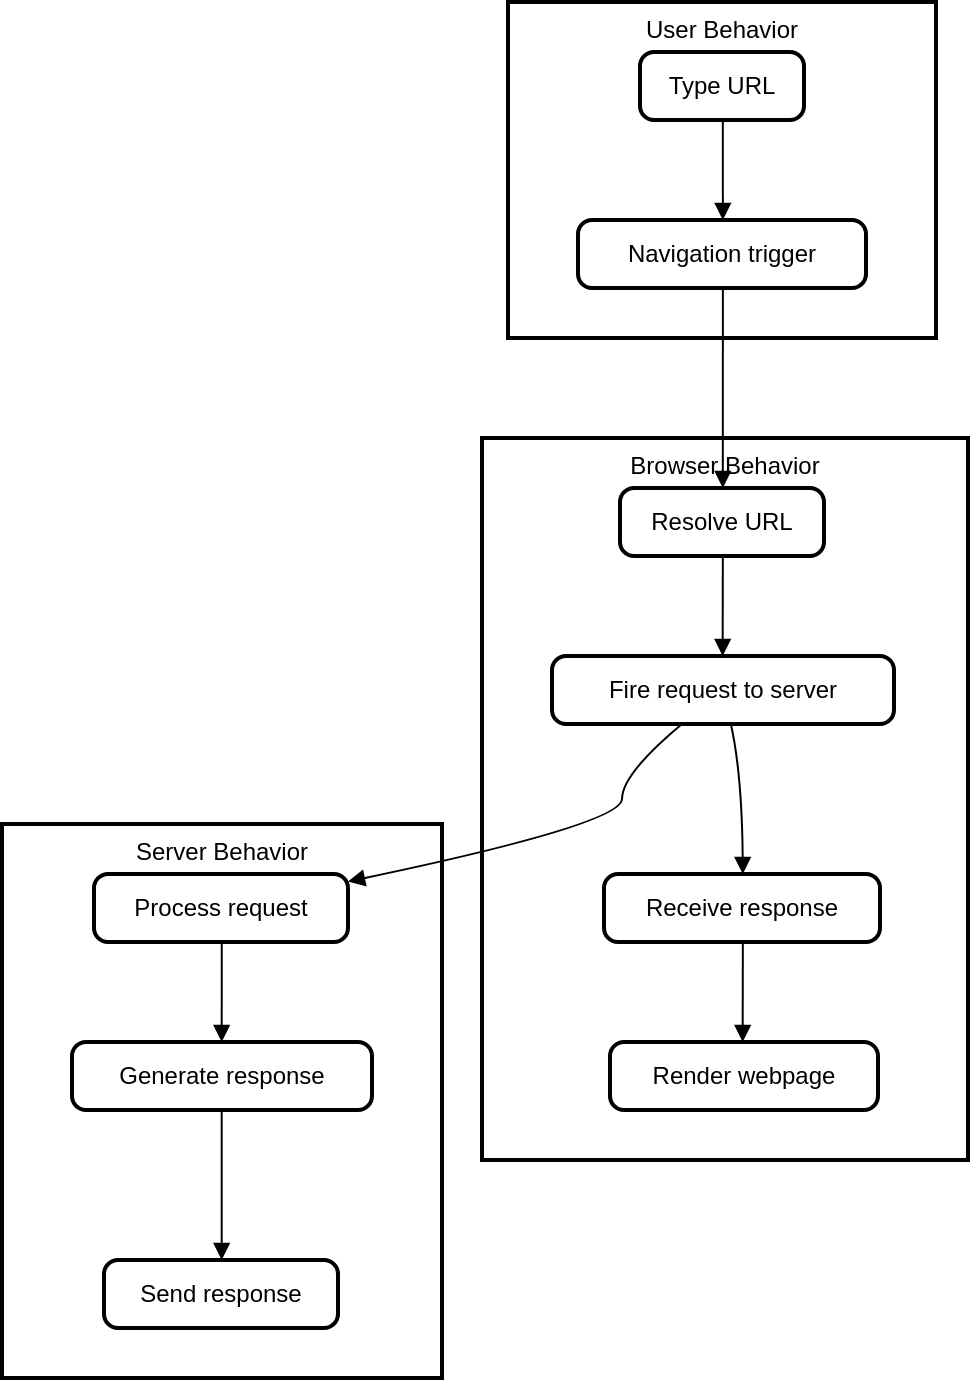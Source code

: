 <mxfile version="24.5.1" type="github">
  <diagram name="Page-1" id="naldkm2ltqEUt7v5O09t">
    <mxGraphModel>
      <root>
        <mxCell id="0" />
        <mxCell id="1" parent="0" />
        <mxCell id="2" value="Server Behavior" style="whiteSpace=wrap;strokeWidth=2;verticalAlign=top;" vertex="1" parent="1">
          <mxGeometry y="411" width="220" height="277" as="geometry" />
        </mxCell>
        <mxCell id="3" value="Process request" style="rounded=1;absoluteArcSize=1;arcSize=14;whiteSpace=wrap;strokeWidth=2;" vertex="1" parent="1">
          <mxGeometry x="46" y="436" width="127" height="34" as="geometry" />
        </mxCell>
        <mxCell id="4" value="Generate response" style="rounded=1;absoluteArcSize=1;arcSize=14;whiteSpace=wrap;strokeWidth=2;" vertex="1" parent="1">
          <mxGeometry x="35" y="520" width="150" height="34" as="geometry" />
        </mxCell>
        <mxCell id="5" value="Send response" style="rounded=1;absoluteArcSize=1;arcSize=14;whiteSpace=wrap;strokeWidth=2;" vertex="1" parent="1">
          <mxGeometry x="51" y="629" width="117" height="34" as="geometry" />
        </mxCell>
        <mxCell id="6" value="Browser Behavior" style="whiteSpace=wrap;strokeWidth=2;verticalAlign=top;" vertex="1" parent="1">
          <mxGeometry x="240" y="218" width="243" height="361" as="geometry" />
        </mxCell>
        <mxCell id="7" value="Resolve URL" style="rounded=1;absoluteArcSize=1;arcSize=14;whiteSpace=wrap;strokeWidth=2;" vertex="1" parent="1">
          <mxGeometry x="309" y="243" width="102" height="34" as="geometry" />
        </mxCell>
        <mxCell id="8" value="Fire request to server" style="rounded=1;absoluteArcSize=1;arcSize=14;whiteSpace=wrap;strokeWidth=2;" vertex="1" parent="1">
          <mxGeometry x="275" y="327" width="171" height="34" as="geometry" />
        </mxCell>
        <mxCell id="9" value="Receive response" style="rounded=1;absoluteArcSize=1;arcSize=14;whiteSpace=wrap;strokeWidth=2;" vertex="1" parent="1">
          <mxGeometry x="301" y="436" width="138" height="34" as="geometry" />
        </mxCell>
        <mxCell id="10" value="Render webpage" style="rounded=1;absoluteArcSize=1;arcSize=14;whiteSpace=wrap;strokeWidth=2;" vertex="1" parent="1">
          <mxGeometry x="304" y="520" width="134" height="34" as="geometry" />
        </mxCell>
        <mxCell id="11" value="User Behavior" style="whiteSpace=wrap;strokeWidth=2;verticalAlign=top;" vertex="1" parent="1">
          <mxGeometry x="253" width="214" height="168" as="geometry" />
        </mxCell>
        <mxCell id="12" value="Type URL" style="rounded=1;absoluteArcSize=1;arcSize=14;whiteSpace=wrap;strokeWidth=2;" vertex="1" parent="1">
          <mxGeometry x="319" y="25" width="82" height="34" as="geometry" />
        </mxCell>
        <mxCell id="13" value="Navigation trigger" style="rounded=1;absoluteArcSize=1;arcSize=14;whiteSpace=wrap;strokeWidth=2;" vertex="1" parent="1">
          <mxGeometry x="288" y="109" width="144" height="34" as="geometry" />
        </mxCell>
        <mxCell id="14" value="" style="curved=1;startArrow=none;endArrow=block;exitX=0.505;exitY=1;entryX=0.503;entryY=0;" edge="1" parent="1" source="12" target="13">
          <mxGeometry relative="1" as="geometry">
            <Array as="points" />
          </mxGeometry>
        </mxCell>
        <mxCell id="15" value="" style="curved=1;startArrow=none;endArrow=block;exitX=0.503;exitY=1;entryX=0.504;entryY=0;" edge="1" parent="1" source="13" target="7">
          <mxGeometry relative="1" as="geometry">
            <Array as="points" />
          </mxGeometry>
        </mxCell>
        <mxCell id="16" value="" style="curved=1;startArrow=none;endArrow=block;exitX=0.504;exitY=1;entryX=0.499;entryY=0;" edge="1" parent="1" source="7" target="8">
          <mxGeometry relative="1" as="geometry">
            <Array as="points" />
          </mxGeometry>
        </mxCell>
        <mxCell id="17" value="" style="curved=1;startArrow=none;endArrow=block;exitX=0.523;exitY=1;entryX=0.503;entryY=0;" edge="1" parent="1" source="8" target="9">
          <mxGeometry relative="1" as="geometry">
            <Array as="points">
              <mxPoint x="370" y="386" />
            </Array>
          </mxGeometry>
        </mxCell>
        <mxCell id="18" value="" style="curved=1;startArrow=none;endArrow=block;exitX=0.503;exitY=1;entryX=0.495;entryY=0;" edge="1" parent="1" source="9" target="10">
          <mxGeometry relative="1" as="geometry">
            <Array as="points" />
          </mxGeometry>
        </mxCell>
        <mxCell id="19" value="" style="curved=1;startArrow=none;endArrow=block;exitX=0.38;exitY=1;entryX=1.003;entryY=0.108;" edge="1" parent="1" source="8" target="3">
          <mxGeometry relative="1" as="geometry">
            <Array as="points">
              <mxPoint x="310" y="386" />
              <mxPoint x="310" y="411" />
            </Array>
          </mxGeometry>
        </mxCell>
        <mxCell id="20" value="" style="curved=1;startArrow=none;endArrow=block;exitX=0.503;exitY=1;entryX=0.499;entryY=0;" edge="1" parent="1" source="3" target="4">
          <mxGeometry relative="1" as="geometry">
            <Array as="points" />
          </mxGeometry>
        </mxCell>
        <mxCell id="21" value="" style="curved=1;startArrow=none;endArrow=block;exitX=0.499;exitY=1;entryX=0.503;entryY=0;" edge="1" parent="1" source="4" target="5">
          <mxGeometry relative="1" as="geometry">
            <Array as="points" />
          </mxGeometry>
        </mxCell>
      </root>
    </mxGraphModel>
  </diagram>
</mxfile>

